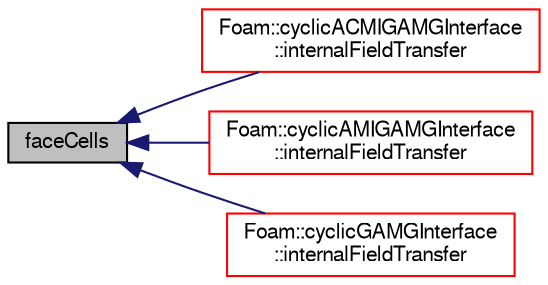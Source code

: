 digraph "faceCells"
{
  bgcolor="transparent";
  edge [fontname="FreeSans",fontsize="10",labelfontname="FreeSans",labelfontsize="10"];
  node [fontname="FreeSans",fontsize="10",shape=record];
  rankdir="LR";
  Node131 [label="faceCells",height=0.2,width=0.4,color="black", fillcolor="grey75", style="filled", fontcolor="black"];
  Node131 -> Node132 [dir="back",color="midnightblue",fontsize="10",style="solid",fontname="FreeSans"];
  Node132 [label="Foam::cyclicACMIGAMGInterface\l::internalFieldTransfer",height=0.2,width=0.4,color="red",URL="$a24902.html#ad05b703ae05eacb09fd29d99f8e0edca",tooltip="Transfer and return internal field adjacent to the interface. "];
  Node131 -> Node134 [dir="back",color="midnightblue",fontsize="10",style="solid",fontname="FreeSans"];
  Node134 [label="Foam::cyclicAMIGAMGInterface\l::internalFieldTransfer",height=0.2,width=0.4,color="red",URL="$a24906.html#ad05b703ae05eacb09fd29d99f8e0edca",tooltip="Transfer and return internal field adjacent to the interface. "];
  Node131 -> Node136 [dir="back",color="midnightblue",fontsize="10",style="solid",fontname="FreeSans"];
  Node136 [label="Foam::cyclicGAMGInterface\l::internalFieldTransfer",height=0.2,width=0.4,color="red",URL="$a27022.html#ad05b703ae05eacb09fd29d99f8e0edca",tooltip="Transfer and return internal field adjacent to the interface. "];
}
